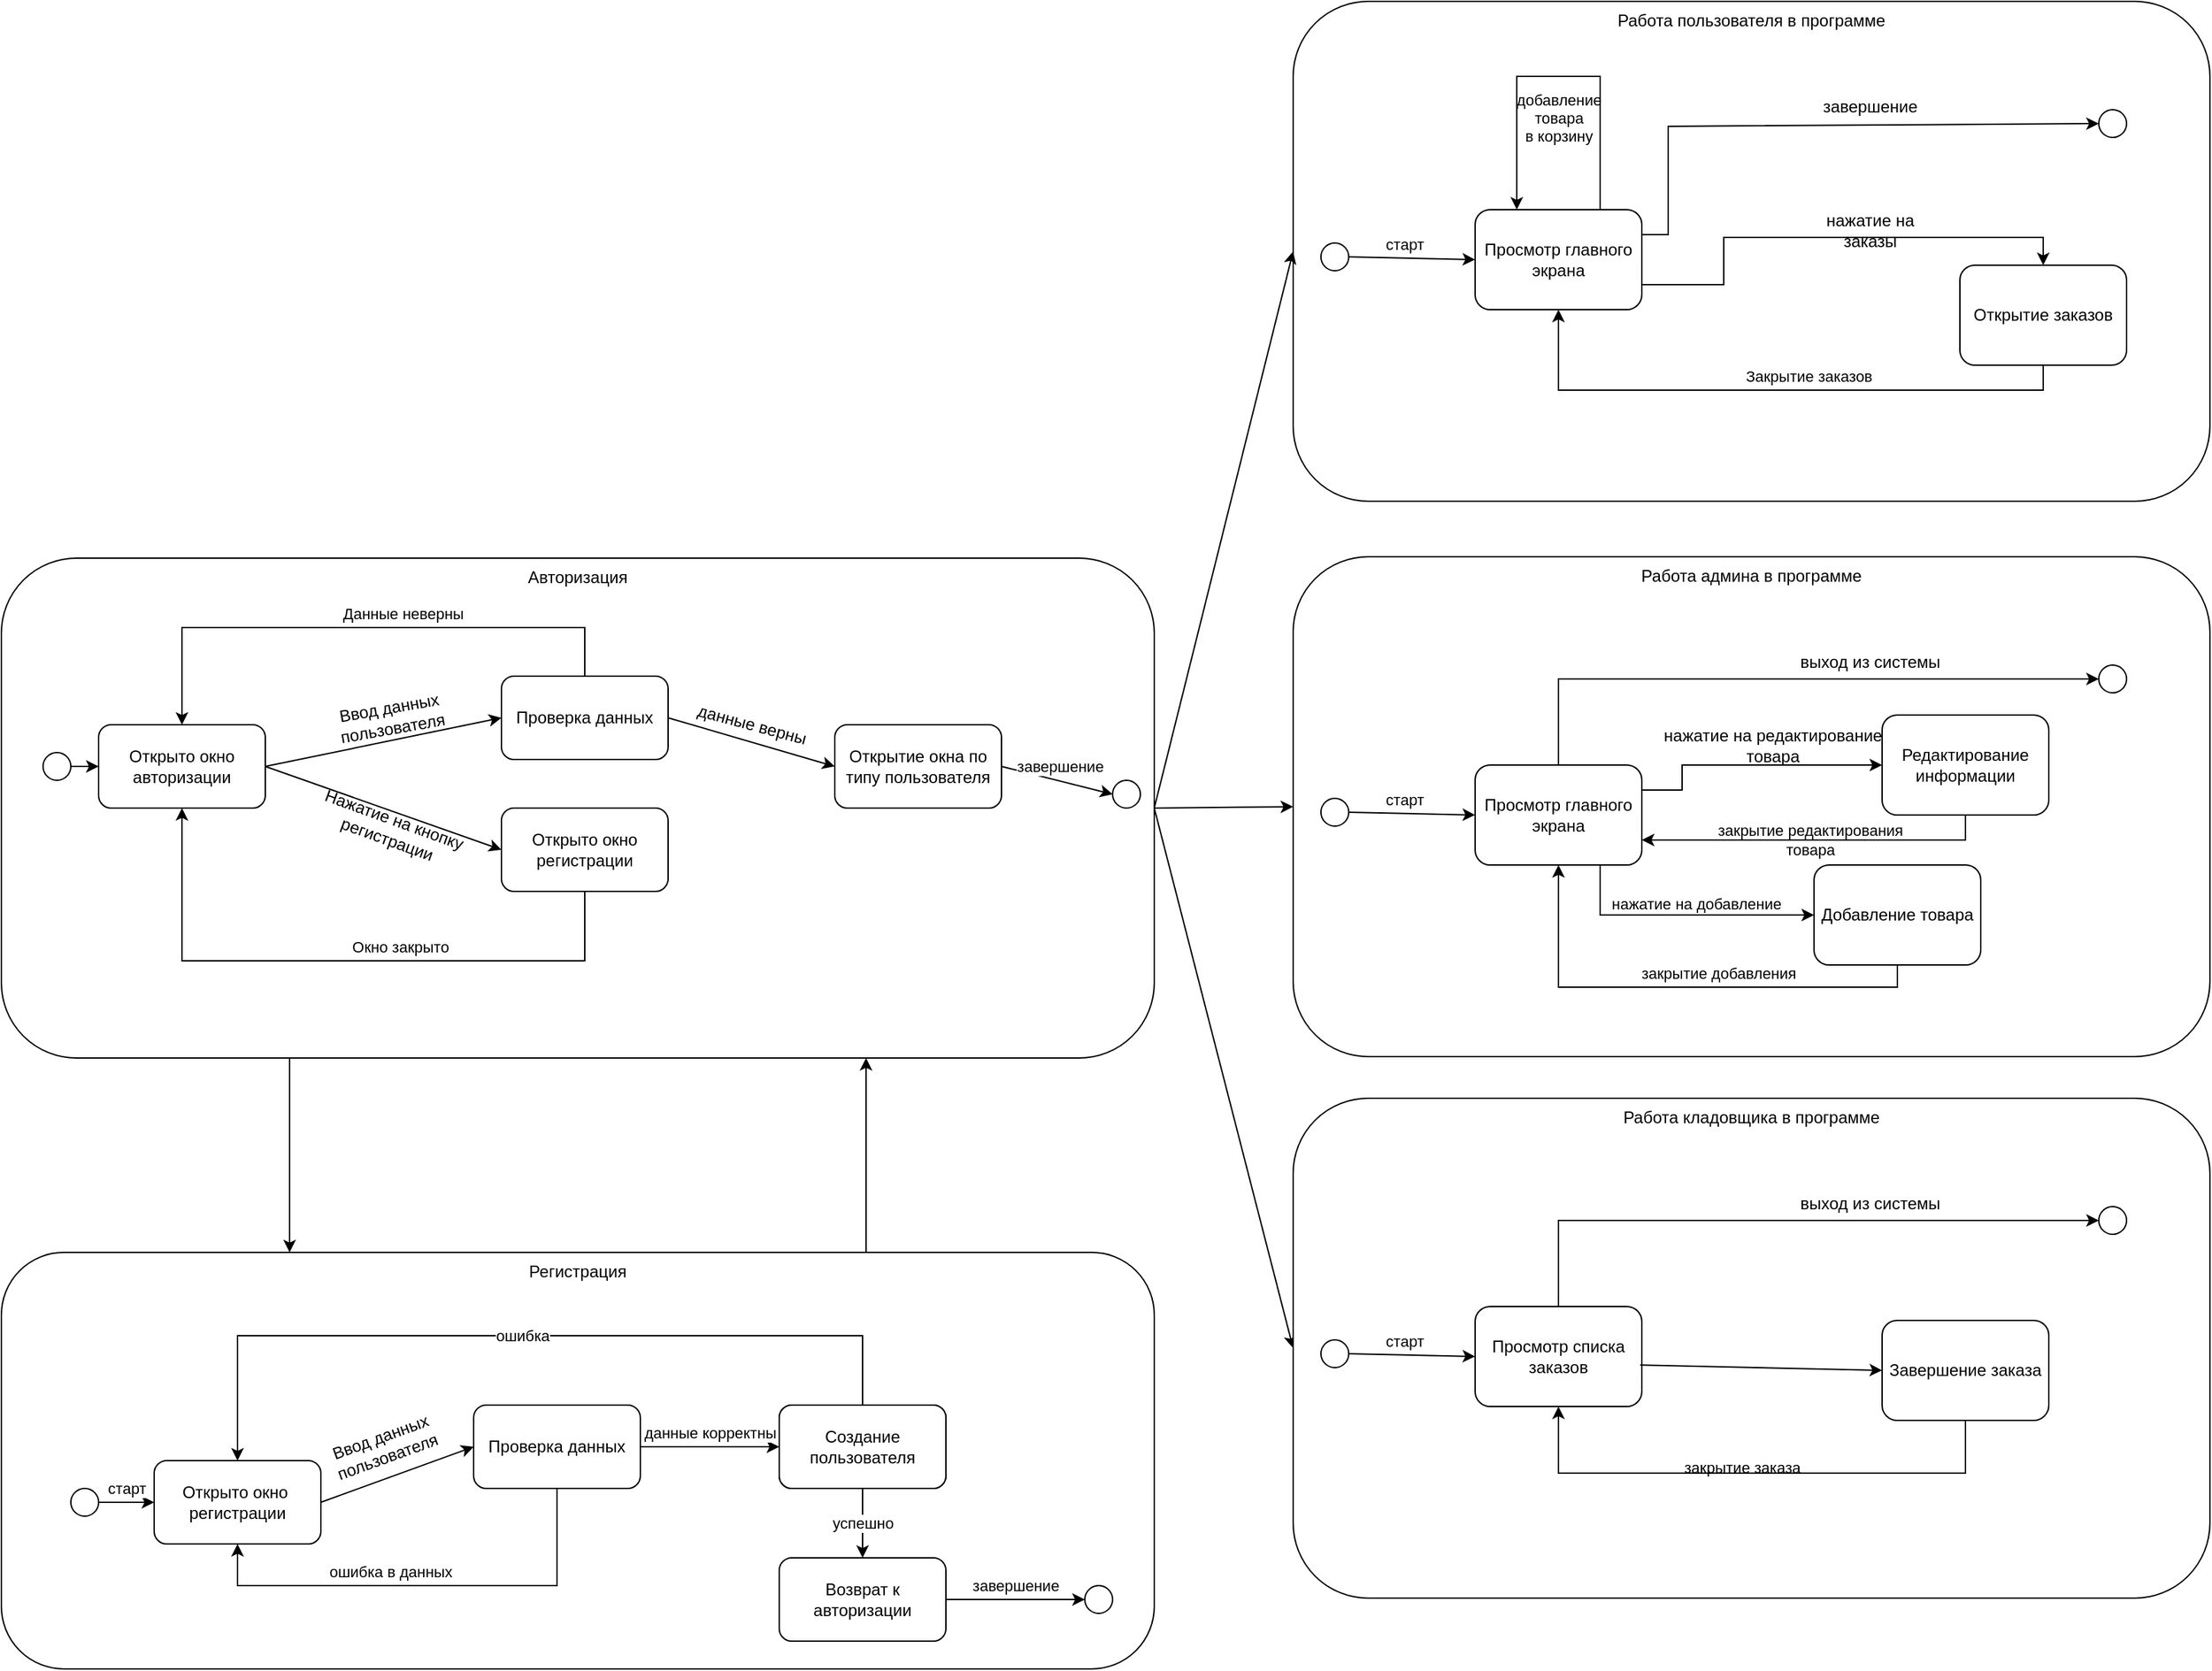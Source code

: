 <mxfile version="13.0.3" type="device"><diagram id="6f2tXjCR5F4HuSRWj9sN" name="Page-1"><mxGraphModel dx="2172" dy="1612" grid="1" gridSize="10" guides="1" tooltips="1" connect="1" arrows="1" fold="1" page="1" pageScale="1" pageWidth="827" pageHeight="1169" math="0" shadow="0"><root><mxCell id="0"/><mxCell id="1" parent="0"/><mxCell id="rP-MaFJtCf1QQSdSvyro-77" value="" style="group" parent="1" vertex="1" connectable="0"><mxGeometry x="1100" y="19" width="660" height="360" as="geometry"/></mxCell><mxCell id="rP-MaFJtCf1QQSdSvyro-55" value="Работа пользователя в программе" style="rounded=1;whiteSpace=wrap;html=1;verticalAlign=top;align=center;" parent="rP-MaFJtCf1QQSdSvyro-77" vertex="1"><mxGeometry width="660" height="360" as="geometry"/></mxCell><mxCell id="rP-MaFJtCf1QQSdSvyro-56" value="Просмотр главного экрана" style="rounded=1;whiteSpace=wrap;html=1;align=center;" parent="rP-MaFJtCf1QQSdSvyro-77" vertex="1"><mxGeometry x="131" y="150" width="120" height="72" as="geometry"/></mxCell><mxCell id="rP-MaFJtCf1QQSdSvyro-58" value="старт" style="edgeStyle=none;rounded=0;orthogonalLoop=1;jettySize=auto;html=1;exitX=1;exitY=0.5;exitDx=0;exitDy=0;entryX=0;entryY=0.5;entryDx=0;entryDy=0;" parent="rP-MaFJtCf1QQSdSvyro-77" source="rP-MaFJtCf1QQSdSvyro-57" target="rP-MaFJtCf1QQSdSvyro-56" edge="1"><mxGeometry x="-0.121" y="10" relative="1" as="geometry"><mxPoint as="offset"/></mxGeometry></mxCell><mxCell id="rP-MaFJtCf1QQSdSvyro-57" value="" style="ellipse;whiteSpace=wrap;html=1;aspect=fixed;" parent="rP-MaFJtCf1QQSdSvyro-77" vertex="1"><mxGeometry x="20" y="174" width="20" height="20" as="geometry"/></mxCell><mxCell id="rP-MaFJtCf1QQSdSvyro-69" value="Закрытие заказов" style="edgeStyle=none;rounded=0;orthogonalLoop=1;jettySize=auto;html=1;exitX=0.5;exitY=1;exitDx=0;exitDy=0;entryX=0.5;entryY=1;entryDx=0;entryDy=0;labelBackgroundColor=none;" parent="rP-MaFJtCf1QQSdSvyro-77" source="rP-MaFJtCf1QQSdSvyro-59" target="rP-MaFJtCf1QQSdSvyro-56" edge="1"><mxGeometry x="-0.12" y="-10" relative="1" as="geometry"><Array as="points"><mxPoint x="540" y="280"/><mxPoint x="191" y="280"/></Array><mxPoint as="offset"/></mxGeometry></mxCell><mxCell id="rP-MaFJtCf1QQSdSvyro-59" value="Открытие заказов" style="rounded=1;whiteSpace=wrap;html=1;align=center;" parent="rP-MaFJtCf1QQSdSvyro-77" vertex="1"><mxGeometry x="480" y="190" width="120" height="72" as="geometry"/></mxCell><mxCell id="rP-MaFJtCf1QQSdSvyro-62" style="edgeStyle=none;rounded=0;orthogonalLoop=1;jettySize=auto;html=1;exitX=1;exitY=0.75;exitDx=0;exitDy=0;entryX=0.5;entryY=0;entryDx=0;entryDy=0;labelBackgroundColor=none;" parent="rP-MaFJtCf1QQSdSvyro-77" source="rP-MaFJtCf1QQSdSvyro-56" target="rP-MaFJtCf1QQSdSvyro-59" edge="1"><mxGeometry relative="1" as="geometry"><Array as="points"><mxPoint x="310" y="204"/><mxPoint x="310" y="170"/><mxPoint x="440" y="170"/><mxPoint x="540" y="170"/></Array></mxGeometry></mxCell><mxCell id="rP-MaFJtCf1QQSdSvyro-60" value="добавление &lt;br&gt;товара &lt;br&gt;в корзину" style="edgeStyle=none;rounded=0;orthogonalLoop=1;jettySize=auto;html=1;exitX=0.75;exitY=0;exitDx=0;exitDy=0;labelBackgroundColor=none;entryX=0.25;entryY=0;entryDx=0;entryDy=0;" parent="rP-MaFJtCf1QQSdSvyro-77" source="rP-MaFJtCf1QQSdSvyro-56" target="rP-MaFJtCf1QQSdSvyro-56" edge="1"><mxGeometry y="30" relative="1" as="geometry"><mxPoint x="191" y="150" as="targetPoint"/><Array as="points"><mxPoint x="221" y="54"/><mxPoint x="161" y="54"/></Array><mxPoint as="offset"/></mxGeometry></mxCell><mxCell id="rP-MaFJtCf1QQSdSvyro-63" value="нажатие на &lt;br&gt;заказы" style="text;html=1;resizable=0;autosize=1;align=center;verticalAlign=middle;points=[];fillColor=none;strokeColor=none;rounded=0;rotation=0;" parent="rP-MaFJtCf1QQSdSvyro-77" vertex="1"><mxGeometry x="375" y="150" width="80" height="30" as="geometry"/></mxCell><mxCell id="rP-MaFJtCf1QQSdSvyro-64" value="" style="ellipse;whiteSpace=wrap;html=1;aspect=fixed;" parent="rP-MaFJtCf1QQSdSvyro-77" vertex="1"><mxGeometry x="580" y="78" width="20" height="20" as="geometry"/></mxCell><mxCell id="rP-MaFJtCf1QQSdSvyro-65" style="edgeStyle=none;rounded=0;orthogonalLoop=1;jettySize=auto;html=1;exitX=1;exitY=0.25;exitDx=0;exitDy=0;entryX=0;entryY=0.5;entryDx=0;entryDy=0;labelBackgroundColor=none;" parent="rP-MaFJtCf1QQSdSvyro-77" source="rP-MaFJtCf1QQSdSvyro-56" target="rP-MaFJtCf1QQSdSvyro-64" edge="1"><mxGeometry relative="1" as="geometry"><Array as="points"><mxPoint x="270" y="168"/><mxPoint x="270" y="90"/></Array></mxGeometry></mxCell><mxCell id="rP-MaFJtCf1QQSdSvyro-66" value="завершение" style="text;html=1;resizable=0;autosize=1;align=center;verticalAlign=middle;points=[];fillColor=none;strokeColor=none;rounded=0;rotation=0;" parent="rP-MaFJtCf1QQSdSvyro-77" vertex="1"><mxGeometry x="375" y="66" width="80" height="20" as="geometry"/></mxCell><mxCell id="rP-MaFJtCf1QQSdSvyro-78" value="" style="group" parent="1" vertex="1" connectable="0"><mxGeometry x="170" y="420" width="830" height="360" as="geometry"/></mxCell><mxCell id="rP-MaFJtCf1QQSdSvyro-2" value="Авторизация" style="rounded=1;whiteSpace=wrap;html=1;verticalAlign=top;align=center;" parent="rP-MaFJtCf1QQSdSvyro-78" vertex="1"><mxGeometry width="830" height="360" as="geometry"/></mxCell><mxCell id="rP-MaFJtCf1QQSdSvyro-8" value="" style="ellipse;whiteSpace=wrap;html=1;aspect=fixed;" parent="rP-MaFJtCf1QQSdSvyro-78" vertex="1"><mxGeometry x="30" y="140" width="20" height="20" as="geometry"/></mxCell><mxCell id="rP-MaFJtCf1QQSdSvyro-11" value="Открыто окно авторизации" style="rounded=1;whiteSpace=wrap;html=1;align=center;" parent="rP-MaFJtCf1QQSdSvyro-78" vertex="1"><mxGeometry x="70" y="120" width="120" height="60" as="geometry"/></mxCell><mxCell id="rP-MaFJtCf1QQSdSvyro-17" value="" style="edgeStyle=orthogonalEdgeStyle;rounded=0;orthogonalLoop=1;jettySize=auto;html=1;entryX=0;entryY=0.5;entryDx=0;entryDy=0;" parent="rP-MaFJtCf1QQSdSvyro-78" source="rP-MaFJtCf1QQSdSvyro-8" target="rP-MaFJtCf1QQSdSvyro-11" edge="1"><mxGeometry relative="1" as="geometry"><mxPoint x="130" y="150" as="targetPoint"/></mxGeometry></mxCell><mxCell id="rP-MaFJtCf1QQSdSvyro-25" style="edgeStyle=none;rounded=0;orthogonalLoop=1;jettySize=auto;html=1;exitX=0.5;exitY=1;exitDx=0;exitDy=0;entryX=0.5;entryY=1;entryDx=0;entryDy=0;" parent="rP-MaFJtCf1QQSdSvyro-78" source="rP-MaFJtCf1QQSdSvyro-12" target="rP-MaFJtCf1QQSdSvyro-11" edge="1"><mxGeometry relative="1" as="geometry"><Array as="points"><mxPoint x="420" y="290"/><mxPoint x="130" y="290"/></Array></mxGeometry></mxCell><mxCell id="rP-MaFJtCf1QQSdSvyro-30" value="Окно закрыто" style="edgeLabel;html=1;align=center;verticalAlign=middle;resizable=0;points=[];" parent="rP-MaFJtCf1QQSdSvyro-25" vertex="1" connectable="0"><mxGeometry x="-0.351" y="-2" relative="1" as="geometry"><mxPoint x="-37" y="-8" as="offset"/></mxGeometry></mxCell><mxCell id="rP-MaFJtCf1QQSdSvyro-12" value="Открыто окно регистрации" style="rounded=1;whiteSpace=wrap;html=1;align=center;" parent="rP-MaFJtCf1QQSdSvyro-78" vertex="1"><mxGeometry x="360" y="180" width="120" height="60" as="geometry"/></mxCell><mxCell id="rP-MaFJtCf1QQSdSvyro-31" value="Данные неверны" style="edgeStyle=none;rounded=0;orthogonalLoop=1;jettySize=auto;html=1;exitX=0.5;exitY=0;exitDx=0;exitDy=0;entryX=0.5;entryY=0;entryDx=0;entryDy=0;" parent="rP-MaFJtCf1QQSdSvyro-78" source="rP-MaFJtCf1QQSdSvyro-13" target="rP-MaFJtCf1QQSdSvyro-11" edge="1"><mxGeometry x="-0.158" y="-10" relative="1" as="geometry"><Array as="points"><mxPoint x="420" y="50"/><mxPoint x="130" y="50"/></Array><mxPoint as="offset"/></mxGeometry></mxCell><mxCell id="rP-MaFJtCf1QQSdSvyro-13" value="Проверка данных&lt;span style=&quot;font-family: monospace ; font-size: 0px&quot;&gt;%3CmxGraphModel%3E%3Croot%3E%3CmxCell%20id%3D%220%22%2F%3E%3CmxCell%20id%3D%221%22%20parent%3D%220%22%2F%3E%3CmxCell%20id%3D%222%22%20value%3D%22%D0%9E%D1%82%D0%BA%D1%80%D1%8B%D1%82%D0%BE%20%D0%BE%D0%BA%D0%BD%D0%BE%20%D1%80%D0%B5%D0%B3%D0%B8%D1%81%D1%82%D1%80%D0%B0%D1%86%D0%B8%D0%B8%22%20style%3D%22rounded%3D1%3BwhiteSpace%3Dwrap%3Bhtml%3D1%3Balign%3Dcenter%3B%22%20vertex%3D%221%22%20parent%3D%221%22%3E%3CmxGeometry%20x%3D%22400%22%20y%3D%22360%22%20width%3D%22120%22%20height%3D%2260%22%20as%3D%22geometry%22%2F%3E%3C%2FmxCell%3E%3C%2Froot%3E%3C%2FmxGraphModel%3E&lt;/span&gt;" style="rounded=1;whiteSpace=wrap;html=1;align=center;" parent="rP-MaFJtCf1QQSdSvyro-78" vertex="1"><mxGeometry x="360" y="85" width="120" height="60" as="geometry"/></mxCell><mxCell id="rP-MaFJtCf1QQSdSvyro-18" style="rounded=0;orthogonalLoop=1;jettySize=auto;html=1;exitX=1;exitY=0.5;exitDx=0;exitDy=0;entryX=0;entryY=0.5;entryDx=0;entryDy=0;" parent="rP-MaFJtCf1QQSdSvyro-78" source="rP-MaFJtCf1QQSdSvyro-11" target="rP-MaFJtCf1QQSdSvyro-13" edge="1"><mxGeometry relative="1" as="geometry"/></mxCell><mxCell id="rP-MaFJtCf1QQSdSvyro-22" value="Нажатие на кнопку &lt;br&gt;регистрации" style="text;html=1;resizable=0;autosize=1;align=center;verticalAlign=middle;points=[];fillColor=none;strokeColor=none;rounded=0;rotation=20;" parent="rP-MaFJtCf1QQSdSvyro-78" vertex="1"><mxGeometry x="220" y="180" width="120" height="30" as="geometry"/></mxCell><mxCell id="rP-MaFJtCf1QQSdSvyro-23" style="edgeStyle=none;rounded=0;orthogonalLoop=1;jettySize=auto;html=1;exitX=1;exitY=0.5;exitDx=0;exitDy=0;entryX=0;entryY=0.5;entryDx=0;entryDy=0;" parent="rP-MaFJtCf1QQSdSvyro-78" source="rP-MaFJtCf1QQSdSvyro-11" target="rP-MaFJtCf1QQSdSvyro-12" edge="1"><mxGeometry relative="1" as="geometry"><mxPoint x="190" y="150" as="sourcePoint"/><mxPoint x="280" y="190" as="targetPoint"/></mxGeometry></mxCell><mxCell id="rP-MaFJtCf1QQSdSvyro-24" value="Ввод данных &lt;br&gt;пользователя" style="text;html=1;resizable=0;autosize=1;align=center;verticalAlign=middle;points=[];fillColor=none;strokeColor=none;rounded=0;rotation=-10;" parent="rP-MaFJtCf1QQSdSvyro-78" vertex="1"><mxGeometry x="235" y="100" width="90" height="30" as="geometry"/></mxCell><mxCell id="rP-MaFJtCf1QQSdSvyro-26" value="Открытие окна по типу пользователя" style="rounded=1;whiteSpace=wrap;html=1;align=center;" parent="rP-MaFJtCf1QQSdSvyro-78" vertex="1"><mxGeometry x="600" y="120" width="120" height="60" as="geometry"/></mxCell><mxCell id="rP-MaFJtCf1QQSdSvyro-27" style="edgeStyle=none;rounded=0;orthogonalLoop=1;jettySize=auto;html=1;exitX=1;exitY=0.5;exitDx=0;exitDy=0;entryX=0;entryY=0.5;entryDx=0;entryDy=0;" parent="rP-MaFJtCf1QQSdSvyro-78" source="rP-MaFJtCf1QQSdSvyro-13" target="rP-MaFJtCf1QQSdSvyro-26" edge="1"><mxGeometry relative="1" as="geometry"/></mxCell><mxCell id="rP-MaFJtCf1QQSdSvyro-28" value="данные верны" style="text;html=1;resizable=0;autosize=1;align=center;verticalAlign=middle;points=[];fillColor=none;strokeColor=none;rounded=0;rotation=15;" parent="rP-MaFJtCf1QQSdSvyro-78" vertex="1"><mxGeometry x="490" y="110" width="100" height="20" as="geometry"/></mxCell><mxCell id="rP-MaFJtCf1QQSdSvyro-32" value="" style="ellipse;whiteSpace=wrap;html=1;aspect=fixed;" parent="rP-MaFJtCf1QQSdSvyro-78" vertex="1"><mxGeometry x="800" y="160" width="20" height="20" as="geometry"/></mxCell><mxCell id="rP-MaFJtCf1QQSdSvyro-33" value="завершение" style="edgeStyle=none;rounded=0;orthogonalLoop=1;jettySize=auto;html=1;exitX=1;exitY=0.5;exitDx=0;exitDy=0;entryX=0;entryY=0.5;entryDx=0;entryDy=0;" parent="rP-MaFJtCf1QQSdSvyro-78" source="rP-MaFJtCf1QQSdSvyro-26" target="rP-MaFJtCf1QQSdSvyro-32" edge="1"><mxGeometry y="10" relative="1" as="geometry"><mxPoint as="offset"/></mxGeometry></mxCell><mxCell id="rP-MaFJtCf1QQSdSvyro-79" value="" style="group" parent="1" vertex="1" connectable="0"><mxGeometry x="170" y="920" width="830" height="300" as="geometry"/></mxCell><mxCell id="rP-MaFJtCf1QQSdSvyro-34" value="Регистрация" style="rounded=1;whiteSpace=wrap;html=1;verticalAlign=top;align=center;" parent="rP-MaFJtCf1QQSdSvyro-79" vertex="1"><mxGeometry width="830" height="300" as="geometry"/></mxCell><mxCell id="rP-MaFJtCf1QQSdSvyro-35" value="" style="ellipse;whiteSpace=wrap;html=1;aspect=fixed;" parent="rP-MaFJtCf1QQSdSvyro-79" vertex="1"><mxGeometry x="50" y="170" width="20" height="20" as="geometry"/></mxCell><mxCell id="rP-MaFJtCf1QQSdSvyro-36" value="Открыто окно&amp;nbsp;&lt;br&gt;регистрации" style="rounded=1;whiteSpace=wrap;html=1;align=center;" parent="rP-MaFJtCf1QQSdSvyro-79" vertex="1"><mxGeometry x="110" y="150" width="120" height="60" as="geometry"/></mxCell><mxCell id="rP-MaFJtCf1QQSdSvyro-53" value="старт" style="edgeStyle=none;rounded=0;orthogonalLoop=1;jettySize=auto;html=1;exitX=1;exitY=0.5;exitDx=0;exitDy=0;entryX=0;entryY=0.5;entryDx=0;entryDy=0;" parent="rP-MaFJtCf1QQSdSvyro-79" source="rP-MaFJtCf1QQSdSvyro-35" target="rP-MaFJtCf1QQSdSvyro-36" edge="1"><mxGeometry y="10" relative="1" as="geometry"><mxPoint as="offset"/></mxGeometry></mxCell><mxCell id="rP-MaFJtCf1QQSdSvyro-44" value="ошибка в данных" style="edgeStyle=none;rounded=0;orthogonalLoop=1;jettySize=auto;html=1;exitX=0.5;exitY=1;exitDx=0;exitDy=0;entryX=0.5;entryY=1;entryDx=0;entryDy=0;" parent="rP-MaFJtCf1QQSdSvyro-79" source="rP-MaFJtCf1QQSdSvyro-37" target="rP-MaFJtCf1QQSdSvyro-36" edge="1"><mxGeometry x="0.151" y="-10" relative="1" as="geometry"><Array as="points"><mxPoint x="400" y="240"/><mxPoint x="170" y="240"/></Array><mxPoint as="offset"/></mxGeometry></mxCell><mxCell id="rP-MaFJtCf1QQSdSvyro-37" value="Проверка данных&lt;span style=&quot;font-family: monospace ; font-size: 0px&quot;&gt;%3CmxGraphModel%3E%3Croot%3E%3CmxCell%20id%3D%220%22%2F%3E%3CmxCell%20id%3D%221%22%20parent%3D%220%22%2F%3E%3CmxCell%20id%3D%222%22%20value%3D%22%D0%9E%D1%82%D0%BA%D1%80%D1%8B%D1%82%D0%BE%20%D0%BE%D0%BA%D0%BD%D0%BE%20%D1%80%D0%B5%D0%B3%D0%B8%D1%81%D1%82%D1%80%D0%B0%D1%86%D0%B8%D0%B8%22%20style%3D%22rounded%3D1%3BwhiteSpace%3Dwrap%3Bhtml%3D1%3Balign%3Dcenter%3B%22%20vertex%3D%221%22%20parent%3D%221%22%3E%3CmxGeometry%20x%3D%22400%22%20y%3D%22360%22%20width%3D%22120%22%20height%3D%2260%22%20as%3D%22geometry%22%2F%3E%3C%2FmxCell%3E%3C%2Froot%3E%3C%2FmxGraphModel%3E&lt;/span&gt;" style="rounded=1;whiteSpace=wrap;html=1;align=center;" parent="rP-MaFJtCf1QQSdSvyro-79" vertex="1"><mxGeometry x="340" y="110" width="120" height="60" as="geometry"/></mxCell><mxCell id="rP-MaFJtCf1QQSdSvyro-38" style="edgeStyle=none;rounded=0;orthogonalLoop=1;jettySize=auto;html=1;exitX=1;exitY=0.5;exitDx=0;exitDy=0;entryX=0;entryY=0.5;entryDx=0;entryDy=0;" parent="rP-MaFJtCf1QQSdSvyro-79" source="rP-MaFJtCf1QQSdSvyro-36" target="rP-MaFJtCf1QQSdSvyro-37" edge="1"><mxGeometry relative="1" as="geometry"/></mxCell><mxCell id="rP-MaFJtCf1QQSdSvyro-39" value="Ввод данных &lt;br&gt;пользователя" style="text;html=1;resizable=0;autosize=1;align=center;verticalAlign=middle;points=[];fillColor=none;strokeColor=none;rounded=0;rotation=-20;" parent="rP-MaFJtCf1QQSdSvyro-79" vertex="1"><mxGeometry x="230" y="125" width="90" height="30" as="geometry"/></mxCell><mxCell id="rP-MaFJtCf1QQSdSvyro-42" value="Создание пользователя" style="rounded=1;whiteSpace=wrap;html=1;align=center;" parent="rP-MaFJtCf1QQSdSvyro-79" vertex="1"><mxGeometry x="560" y="110" width="120" height="60" as="geometry"/></mxCell><mxCell id="rP-MaFJtCf1QQSdSvyro-43" value="данные корректны" style="edgeStyle=none;rounded=0;orthogonalLoop=1;jettySize=auto;html=1;exitX=1;exitY=0.5;exitDx=0;exitDy=0;entryX=0;entryY=0.5;entryDx=0;entryDy=0;" parent="rP-MaFJtCf1QQSdSvyro-79" source="rP-MaFJtCf1QQSdSvyro-37" target="rP-MaFJtCf1QQSdSvyro-42" edge="1"><mxGeometry y="10" relative="1" as="geometry"><mxPoint as="offset"/></mxGeometry></mxCell><mxCell id="rP-MaFJtCf1QQSdSvyro-54" value="ошибка" style="edgeStyle=none;rounded=0;orthogonalLoop=1;jettySize=auto;html=1;exitX=0.5;exitY=0;exitDx=0;exitDy=0;entryX=0.5;entryY=0;entryDx=0;entryDy=0;" parent="rP-MaFJtCf1QQSdSvyro-79" source="rP-MaFJtCf1QQSdSvyro-45" target="rP-MaFJtCf1QQSdSvyro-36" edge="1"><mxGeometry relative="1" as="geometry"><Array as="points"><mxPoint x="620" y="60"/><mxPoint x="170" y="60"/></Array></mxGeometry></mxCell><mxCell id="rP-MaFJtCf1QQSdSvyro-45" value="Создание пользователя" style="rounded=1;whiteSpace=wrap;html=1;align=center;" parent="rP-MaFJtCf1QQSdSvyro-79" vertex="1"><mxGeometry x="560" y="110" width="120" height="60" as="geometry"/></mxCell><mxCell id="rP-MaFJtCf1QQSdSvyro-46" value="Возврат к авторизации" style="rounded=1;whiteSpace=wrap;html=1;align=center;" parent="rP-MaFJtCf1QQSdSvyro-79" vertex="1"><mxGeometry x="560" y="220" width="120" height="60" as="geometry"/></mxCell><mxCell id="rP-MaFJtCf1QQSdSvyro-47" value="успешно" style="edgeStyle=none;rounded=0;orthogonalLoop=1;jettySize=auto;html=1;exitX=0.5;exitY=1;exitDx=0;exitDy=0;entryX=0.5;entryY=0;entryDx=0;entryDy=0;" parent="rP-MaFJtCf1QQSdSvyro-79" source="rP-MaFJtCf1QQSdSvyro-45" target="rP-MaFJtCf1QQSdSvyro-46" edge="1"><mxGeometry relative="1" as="geometry"/></mxCell><mxCell id="rP-MaFJtCf1QQSdSvyro-50" value="" style="ellipse;whiteSpace=wrap;html=1;aspect=fixed;" parent="rP-MaFJtCf1QQSdSvyro-79" vertex="1"><mxGeometry x="780" y="240" width="20" height="20" as="geometry"/></mxCell><mxCell id="rP-MaFJtCf1QQSdSvyro-49" value="завершение" style="edgeStyle=none;rounded=0;orthogonalLoop=1;jettySize=auto;html=1;entryX=0;entryY=0.5;entryDx=0;entryDy=0;" parent="rP-MaFJtCf1QQSdSvyro-79" source="rP-MaFJtCf1QQSdSvyro-46" target="rP-MaFJtCf1QQSdSvyro-50" edge="1"><mxGeometry y="10" relative="1" as="geometry"><mxPoint x="760" y="250" as="targetPoint"/><mxPoint as="offset"/></mxGeometry></mxCell><mxCell id="rP-MaFJtCf1QQSdSvyro-103" value="" style="group" parent="1" vertex="1" connectable="0"><mxGeometry x="1100" y="419" width="660" height="360" as="geometry"/></mxCell><mxCell id="rP-MaFJtCf1QQSdSvyro-81" value="Работа админа в программе" style="rounded=1;whiteSpace=wrap;html=1;verticalAlign=top;align=center;" parent="rP-MaFJtCf1QQSdSvyro-103" vertex="1"><mxGeometry width="660" height="360" as="geometry"/></mxCell><mxCell id="rP-MaFJtCf1QQSdSvyro-82" value="Просмотр главного экрана" style="rounded=1;whiteSpace=wrap;html=1;align=center;" parent="rP-MaFJtCf1QQSdSvyro-103" vertex="1"><mxGeometry x="131" y="150" width="120" height="72" as="geometry"/></mxCell><mxCell id="rP-MaFJtCf1QQSdSvyro-83" value="старт" style="edgeStyle=none;rounded=0;orthogonalLoop=1;jettySize=auto;html=1;exitX=1;exitY=0.5;exitDx=0;exitDy=0;entryX=0;entryY=0.5;entryDx=0;entryDy=0;" parent="rP-MaFJtCf1QQSdSvyro-103" source="rP-MaFJtCf1QQSdSvyro-84" target="rP-MaFJtCf1QQSdSvyro-82" edge="1"><mxGeometry x="-0.121" y="10" relative="1" as="geometry"><mxPoint as="offset"/></mxGeometry></mxCell><mxCell id="rP-MaFJtCf1QQSdSvyro-84" value="" style="ellipse;whiteSpace=wrap;html=1;aspect=fixed;" parent="rP-MaFJtCf1QQSdSvyro-103" vertex="1"><mxGeometry x="20" y="174" width="20" height="20" as="geometry"/></mxCell><mxCell id="rP-MaFJtCf1QQSdSvyro-90" value="" style="ellipse;whiteSpace=wrap;html=1;aspect=fixed;" parent="rP-MaFJtCf1QQSdSvyro-103" vertex="1"><mxGeometry x="580" y="78" width="20" height="20" as="geometry"/></mxCell><mxCell id="rP-MaFJtCf1QQSdSvyro-91" style="edgeStyle=none;rounded=0;orthogonalLoop=1;jettySize=auto;html=1;exitX=0.5;exitY=0;exitDx=0;exitDy=0;entryX=0;entryY=0.5;entryDx=0;entryDy=0;labelBackgroundColor=none;" parent="rP-MaFJtCf1QQSdSvyro-103" source="rP-MaFJtCf1QQSdSvyro-82" target="rP-MaFJtCf1QQSdSvyro-90" edge="1"><mxGeometry relative="1" as="geometry"><Array as="points"><mxPoint x="191" y="88"/></Array></mxGeometry></mxCell><mxCell id="rP-MaFJtCf1QQSdSvyro-92" value="выход из системы" style="text;html=1;resizable=0;autosize=1;align=center;verticalAlign=middle;points=[];fillColor=none;strokeColor=none;rounded=0;rotation=0;" parent="rP-MaFJtCf1QQSdSvyro-103" vertex="1"><mxGeometry x="355" y="66" width="120" height="20" as="geometry"/></mxCell><mxCell id="rP-MaFJtCf1QQSdSvyro-93" value="закрытие редактирования&lt;br&gt;товара" style="edgeStyle=none;rounded=0;orthogonalLoop=1;jettySize=auto;html=1;exitX=0.5;exitY=1;exitDx=0;exitDy=0;entryX=1;entryY=0.75;entryDx=0;entryDy=0;labelBackgroundColor=none;" parent="rP-MaFJtCf1QQSdSvyro-103" source="rP-MaFJtCf1QQSdSvyro-94" target="rP-MaFJtCf1QQSdSvyro-82" edge="1"><mxGeometry x="0.04" relative="1" as="geometry"><Array as="points"><mxPoint x="484" y="204"/><mxPoint x="340" y="204"/></Array><mxPoint as="offset"/></mxGeometry></mxCell><mxCell id="rP-MaFJtCf1QQSdSvyro-94" value="Редактирование информации" style="rounded=1;whiteSpace=wrap;html=1;align=center;" parent="rP-MaFJtCf1QQSdSvyro-103" vertex="1"><mxGeometry x="424" y="114" width="120" height="72" as="geometry"/></mxCell><mxCell id="rP-MaFJtCf1QQSdSvyro-95" value="нажатие на редактирование &lt;br&gt;товара" style="text;html=1;resizable=0;autosize=1;align=center;verticalAlign=middle;points=[];fillColor=none;strokeColor=none;rounded=0;rotation=0;" parent="rP-MaFJtCf1QQSdSvyro-103" vertex="1"><mxGeometry x="260" y="121" width="170" height="30" as="geometry"/></mxCell><mxCell id="rP-MaFJtCf1QQSdSvyro-96" style="edgeStyle=none;rounded=0;orthogonalLoop=1;jettySize=auto;html=1;exitX=1;exitY=0.25;exitDx=0;exitDy=0;entryX=0;entryY=0.5;entryDx=0;entryDy=0;labelBackgroundColor=none;" parent="rP-MaFJtCf1QQSdSvyro-103" source="rP-MaFJtCf1QQSdSvyro-82" target="rP-MaFJtCf1QQSdSvyro-94" edge="1"><mxGeometry relative="1" as="geometry"><Array as="points"><mxPoint x="280" y="168"/><mxPoint x="280" y="150"/></Array></mxGeometry></mxCell><mxCell id="rP-MaFJtCf1QQSdSvyro-100" style="edgeStyle=none;rounded=0;orthogonalLoop=1;jettySize=auto;html=1;exitX=0.5;exitY=1;exitDx=0;exitDy=0;entryX=0.5;entryY=1;entryDx=0;entryDy=0;labelBackgroundColor=none;" parent="rP-MaFJtCf1QQSdSvyro-103" source="rP-MaFJtCf1QQSdSvyro-98" target="rP-MaFJtCf1QQSdSvyro-82" edge="1"><mxGeometry relative="1" as="geometry"><Array as="points"><mxPoint x="435" y="310"/><mxPoint x="191" y="310"/></Array></mxGeometry></mxCell><mxCell id="rP-MaFJtCf1QQSdSvyro-102" value="закрытие добавления" style="edgeLabel;html=1;align=center;verticalAlign=middle;resizable=0;points=[];" parent="rP-MaFJtCf1QQSdSvyro-100" vertex="1" connectable="0"><mxGeometry x="-0.163" y="1" relative="1" as="geometry"><mxPoint y="-11" as="offset"/></mxGeometry></mxCell><mxCell id="rP-MaFJtCf1QQSdSvyro-98" value="Добавление товара" style="rounded=1;whiteSpace=wrap;html=1;align=center;" parent="rP-MaFJtCf1QQSdSvyro-103" vertex="1"><mxGeometry x="375" y="222" width="120" height="72" as="geometry"/></mxCell><mxCell id="rP-MaFJtCf1QQSdSvyro-99" style="edgeStyle=none;rounded=0;orthogonalLoop=1;jettySize=auto;html=1;exitX=0.75;exitY=1;exitDx=0;exitDy=0;entryX=0;entryY=0.5;entryDx=0;entryDy=0;labelBackgroundColor=none;" parent="rP-MaFJtCf1QQSdSvyro-103" source="rP-MaFJtCf1QQSdSvyro-82" target="rP-MaFJtCf1QQSdSvyro-98" edge="1"><mxGeometry relative="1" as="geometry"><Array as="points"><mxPoint x="221" y="258"/></Array></mxGeometry></mxCell><mxCell id="rP-MaFJtCf1QQSdSvyro-101" value="нажатие на добавление" style="edgeLabel;html=1;align=center;verticalAlign=middle;resizable=0;points=[];" parent="rP-MaFJtCf1QQSdSvyro-99" vertex="1" connectable="0"><mxGeometry x="-0.137" y="1" relative="1" as="geometry"><mxPoint x="22.71" y="-7" as="offset"/></mxGeometry></mxCell><mxCell id="rP-MaFJtCf1QQSdSvyro-136" style="edgeStyle=none;rounded=0;orthogonalLoop=1;jettySize=auto;html=1;exitX=0.25;exitY=1;exitDx=0;exitDy=0;entryX=0.25;entryY=0;entryDx=0;entryDy=0;labelBackgroundColor=none;" parent="1" source="rP-MaFJtCf1QQSdSvyro-2" target="rP-MaFJtCf1QQSdSvyro-34" edge="1"><mxGeometry relative="1" as="geometry"/></mxCell><mxCell id="rP-MaFJtCf1QQSdSvyro-137" style="edgeStyle=none;rounded=0;orthogonalLoop=1;jettySize=auto;html=1;exitX=1;exitY=0.5;exitDx=0;exitDy=0;entryX=0;entryY=0.5;entryDx=0;entryDy=0;labelBackgroundColor=none;" parent="1" source="rP-MaFJtCf1QQSdSvyro-2" target="rP-MaFJtCf1QQSdSvyro-55" edge="1"><mxGeometry relative="1" as="geometry"/></mxCell><mxCell id="rP-MaFJtCf1QQSdSvyro-138" style="edgeStyle=none;rounded=0;orthogonalLoop=1;jettySize=auto;html=1;exitX=1;exitY=0.5;exitDx=0;exitDy=0;entryX=0;entryY=0.5;entryDx=0;entryDy=0;labelBackgroundColor=none;" parent="1" source="rP-MaFJtCf1QQSdSvyro-2" target="rP-MaFJtCf1QQSdSvyro-81" edge="1"><mxGeometry relative="1" as="geometry"/></mxCell><mxCell id="rP-MaFJtCf1QQSdSvyro-140" style="edgeStyle=none;rounded=0;orthogonalLoop=1;jettySize=auto;html=1;exitX=1;exitY=0.5;exitDx=0;exitDy=0;entryX=0;entryY=0.5;entryDx=0;entryDy=0;labelBackgroundColor=none;" parent="1" source="rP-MaFJtCf1QQSdSvyro-2" target="rP-MaFJtCf1QQSdSvyro-125" edge="1"><mxGeometry relative="1" as="geometry"/></mxCell><mxCell id="rP-MaFJtCf1QQSdSvyro-143" style="edgeStyle=none;rounded=0;orthogonalLoop=1;jettySize=auto;html=1;exitX=0.75;exitY=0;exitDx=0;exitDy=0;entryX=0.75;entryY=1;entryDx=0;entryDy=0;labelBackgroundColor=none;" parent="1" source="rP-MaFJtCf1QQSdSvyro-34" target="rP-MaFJtCf1QQSdSvyro-2" edge="1"><mxGeometry relative="1" as="geometry"/></mxCell><mxCell id="rP-MaFJtCf1QQSdSvyro-125" value="Работа кладовщика в программе" style="rounded=1;whiteSpace=wrap;html=1;verticalAlign=top;align=center;" parent="1" vertex="1"><mxGeometry x="1100" y="809" width="660" height="360" as="geometry"/></mxCell><mxCell id="rP-MaFJtCf1QQSdSvyro-126" value="Просмотр списка заказов" style="rounded=1;whiteSpace=wrap;html=1;align=center;" parent="1" vertex="1"><mxGeometry x="1231" y="959" width="120" height="72" as="geometry"/></mxCell><mxCell id="rP-MaFJtCf1QQSdSvyro-127" value="старт" style="edgeStyle=none;rounded=0;orthogonalLoop=1;jettySize=auto;html=1;exitX=1;exitY=0.5;exitDx=0;exitDy=0;entryX=0;entryY=0.5;entryDx=0;entryDy=0;" parent="1" source="rP-MaFJtCf1QQSdSvyro-128" target="rP-MaFJtCf1QQSdSvyro-126" edge="1"><mxGeometry x="-0.121" y="10" relative="1" as="geometry"><mxPoint as="offset"/></mxGeometry></mxCell><mxCell id="rP-MaFJtCf1QQSdSvyro-128" value="" style="ellipse;whiteSpace=wrap;html=1;aspect=fixed;" parent="1" vertex="1"><mxGeometry x="1120" y="983" width="20" height="20" as="geometry"/></mxCell><mxCell id="rP-MaFJtCf1QQSdSvyro-129" value="" style="ellipse;whiteSpace=wrap;html=1;aspect=fixed;" parent="1" vertex="1"><mxGeometry x="1680" y="887" width="20" height="20" as="geometry"/></mxCell><mxCell id="rP-MaFJtCf1QQSdSvyro-130" style="edgeStyle=none;rounded=0;orthogonalLoop=1;jettySize=auto;html=1;exitX=0.5;exitY=0;exitDx=0;exitDy=0;entryX=0;entryY=0.5;entryDx=0;entryDy=0;labelBackgroundColor=none;" parent="1" source="rP-MaFJtCf1QQSdSvyro-126" target="rP-MaFJtCf1QQSdSvyro-129" edge="1"><mxGeometry relative="1" as="geometry"><Array as="points"><mxPoint x="1291" y="897"/></Array></mxGeometry></mxCell><mxCell id="rP-MaFJtCf1QQSdSvyro-131" value="выход из системы" style="text;html=1;resizable=0;autosize=1;align=center;verticalAlign=middle;points=[];fillColor=none;strokeColor=none;rounded=0;rotation=0;" parent="1" vertex="1"><mxGeometry x="1455" y="875" width="120" height="20" as="geometry"/></mxCell><mxCell id="rP-MaFJtCf1QQSdSvyro-132" value="закрытие заказа" style="edgeStyle=none;rounded=0;orthogonalLoop=1;jettySize=auto;html=1;exitX=0.5;exitY=1;exitDx=0;exitDy=0;entryX=0.5;entryY=1;entryDx=0;entryDy=0;labelBackgroundColor=none;" parent="1" source="rP-MaFJtCf1QQSdSvyro-133" target="rP-MaFJtCf1QQSdSvyro-126" edge="1"><mxGeometry x="0.052" y="-4" relative="1" as="geometry"><Array as="points"><mxPoint x="1584" y="1079"/><mxPoint x="1291" y="1079"/></Array><mxPoint as="offset"/></mxGeometry></mxCell><mxCell id="rP-MaFJtCf1QQSdSvyro-133" value="Завершение заказа" style="rounded=1;whiteSpace=wrap;html=1;align=center;" parent="1" vertex="1"><mxGeometry x="1524" y="969" width="120" height="72" as="geometry"/></mxCell><mxCell id="rP-MaFJtCf1QQSdSvyro-135" style="edgeStyle=none;rounded=0;orthogonalLoop=1;jettySize=auto;html=1;exitX=0.99;exitY=0.585;exitDx=0;exitDy=0;entryX=0;entryY=0.5;entryDx=0;entryDy=0;labelBackgroundColor=none;exitPerimeter=0;" parent="1" source="rP-MaFJtCf1QQSdSvyro-126" target="rP-MaFJtCf1QQSdSvyro-133" edge="1"><mxGeometry relative="1" as="geometry"><Array as="points"/></mxGeometry></mxCell></root></mxGraphModel></diagram></mxfile>